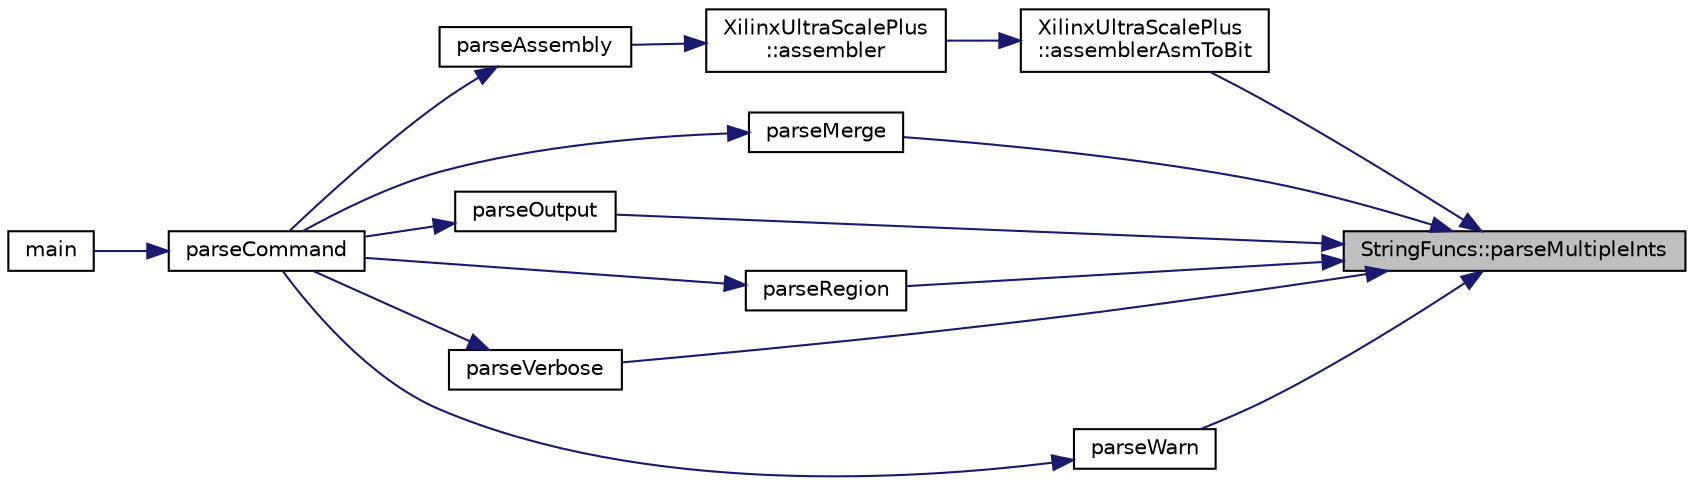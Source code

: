 digraph "StringFuncs::parseMultipleInts"
{
 // INTERACTIVE_SVG=YES
 // LATEX_PDF_SIZE
  edge [fontname="Helvetica",fontsize="10",labelfontname="Helvetica",labelfontsize="10"];
  node [fontname="Helvetica",fontsize="10",shape=record];
  rankdir="RL";
  Node1 [label="StringFuncs::parseMultipleInts",height=0.2,width=0.4,color="black", fillcolor="grey75", style="filled", fontcolor="black",tooltip=" "];
  Node1 -> Node2 [dir="back",color="midnightblue",fontsize="10",style="solid",fontname="Helvetica"];
  Node2 [label="XilinxUltraScalePlus\l::assemblerAsmToBit",height=0.2,width=0.4,color="black", fillcolor="white", style="filled",URL="$classXilinxUltraScalePlus.html#a058802c627c4177c6fd88ca079551207",tooltip=" "];
  Node2 -> Node3 [dir="back",color="midnightblue",fontsize="10",style="solid",fontname="Helvetica"];
  Node3 [label="XilinxUltraScalePlus\l::assembler",height=0.2,width=0.4,color="black", fillcolor="white", style="filled",URL="$classXilinxUltraScalePlus.html#a53e5f6ec962f1f2a961f90b8b9e90e10",tooltip=" "];
  Node3 -> Node4 [dir="back",color="midnightblue",fontsize="10",style="solid",fontname="Helvetica"];
  Node4 [label="parseAssembly",height=0.2,width=0.4,color="black", fillcolor="white", style="filled",URL="$byteman_8cpp.html#abdebe35e6ba3749eaa14350ca0942419",tooltip=" "];
  Node4 -> Node5 [dir="back",color="midnightblue",fontsize="10",style="solid",fontname="Helvetica"];
  Node5 [label="parseCommand",height=0.2,width=0.4,color="black", fillcolor="white", style="filled",URL="$byteman_8cpp.html#a913ad3944130fafece24fe460db9b6aa",tooltip=" "];
  Node5 -> Node6 [dir="back",color="midnightblue",fontsize="10",style="solid",fontname="Helvetica"];
  Node6 [label="main",height=0.2,width=0.4,color="black", fillcolor="white", style="filled",URL="$byteman_8cpp.html#a0ddf1224851353fc92bfbff6f499fa97",tooltip=" "];
  Node1 -> Node7 [dir="back",color="midnightblue",fontsize="10",style="solid",fontname="Helvetica"];
  Node7 [label="parseMerge",height=0.2,width=0.4,color="black", fillcolor="white", style="filled",URL="$byteman_8cpp.html#a8c6afae26d72a7030f5f568b832170cc",tooltip=" "];
  Node7 -> Node5 [dir="back",color="midnightblue",fontsize="10",style="solid",fontname="Helvetica"];
  Node1 -> Node8 [dir="back",color="midnightblue",fontsize="10",style="solid",fontname="Helvetica"];
  Node8 [label="parseOutput",height=0.2,width=0.4,color="black", fillcolor="white", style="filled",URL="$byteman_8cpp.html#a6864a632485326d2049256aeb01cc4cf",tooltip=" "];
  Node8 -> Node5 [dir="back",color="midnightblue",fontsize="10",style="solid",fontname="Helvetica"];
  Node1 -> Node9 [dir="back",color="midnightblue",fontsize="10",style="solid",fontname="Helvetica"];
  Node9 [label="parseRegion",height=0.2,width=0.4,color="black", fillcolor="white", style="filled",URL="$byteman_8cpp.html#a65e06ace3e66b81b8ec14ec72dae1830",tooltip=" "];
  Node9 -> Node5 [dir="back",color="midnightblue",fontsize="10",style="solid",fontname="Helvetica"];
  Node1 -> Node10 [dir="back",color="midnightblue",fontsize="10",style="solid",fontname="Helvetica"];
  Node10 [label="parseVerbose",height=0.2,width=0.4,color="black", fillcolor="white", style="filled",URL="$byteman_8cpp.html#acd26748fd11d0a0c11b892dbbb8dde7c",tooltip=" "];
  Node10 -> Node5 [dir="back",color="midnightblue",fontsize="10",style="solid",fontname="Helvetica"];
  Node1 -> Node11 [dir="back",color="midnightblue",fontsize="10",style="solid",fontname="Helvetica"];
  Node11 [label="parseWarn",height=0.2,width=0.4,color="black", fillcolor="white", style="filled",URL="$byteman_8cpp.html#a8f7be31e158a1af17d28b26fdcb8653d",tooltip=" "];
  Node11 -> Node5 [dir="back",color="midnightblue",fontsize="10",style="solid",fontname="Helvetica"];
}
